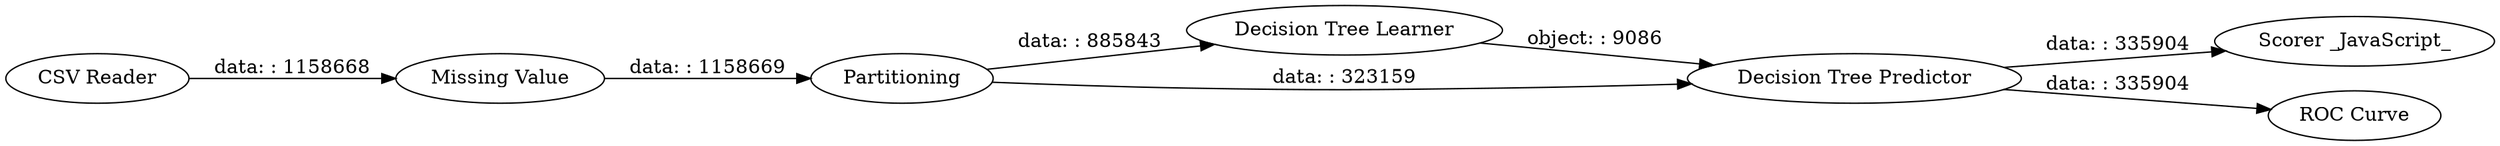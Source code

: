 digraph {
	"-3008048344093835381_1" [label="CSV Reader"]
	"-3008048344093835381_5" [label="Scorer _JavaScript_"]
	"-3008048344093835381_3" [label="Decision Tree Learner"]
	"-3008048344093835381_2" [label=Partitioning]
	"-3008048344093835381_6" [label="Missing Value"]
	"-3008048344093835381_4" [label="Decision Tree Predictor"]
	"-3008048344093835381_7" [label="ROC Curve"]
	"-3008048344093835381_2" -> "-3008048344093835381_4" [label="data: : 323159"]
	"-3008048344093835381_1" -> "-3008048344093835381_6" [label="data: : 1158668"]
	"-3008048344093835381_6" -> "-3008048344093835381_2" [label="data: : 1158669"]
	"-3008048344093835381_2" -> "-3008048344093835381_3" [label="data: : 885843"]
	"-3008048344093835381_3" -> "-3008048344093835381_4" [label="object: : 9086"]
	"-3008048344093835381_4" -> "-3008048344093835381_7" [label="data: : 335904"]
	"-3008048344093835381_4" -> "-3008048344093835381_5" [label="data: : 335904"]
	rankdir=LR
}
